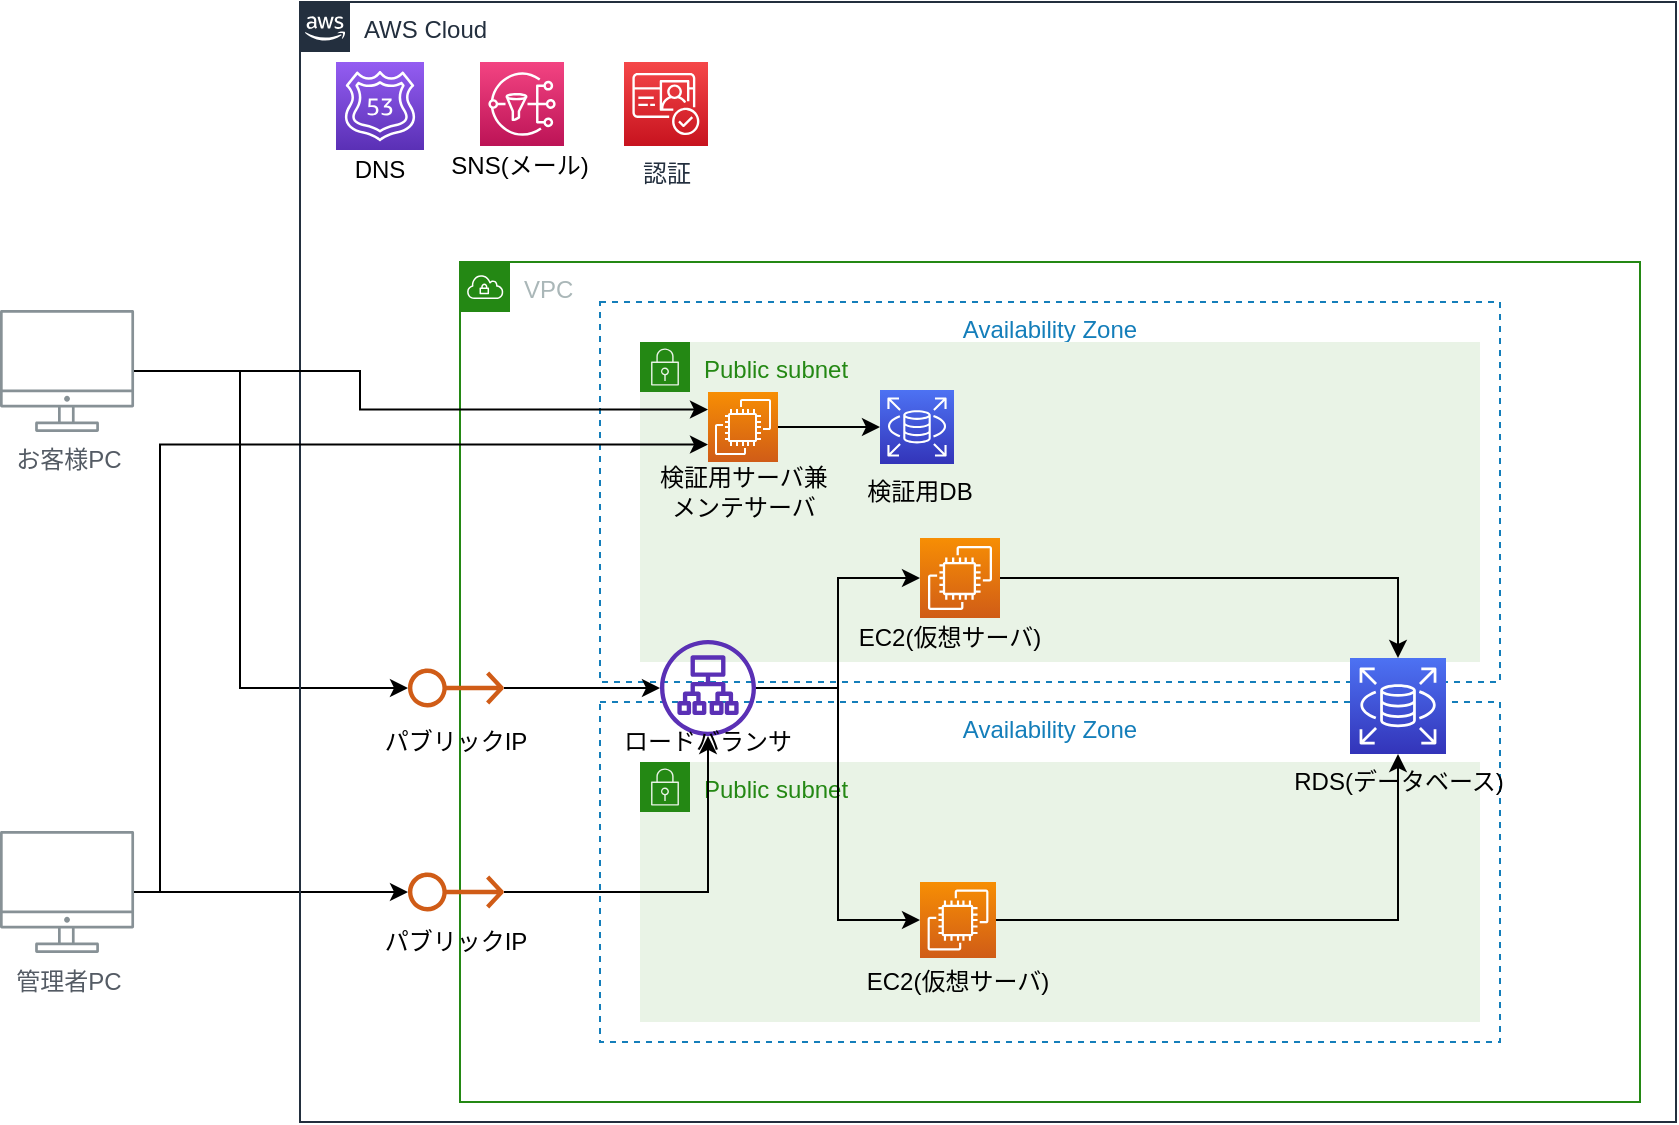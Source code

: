 <mxfile version="14.6.1" type="github" pages="3">
  <diagram id="Ht1M8jgEwFfnCIfOTk4-" name="AWSインフラ">
    <mxGraphModel dx="1314" dy="719" grid="1" gridSize="10" guides="1" tooltips="1" connect="1" arrows="1" fold="1" page="1" pageScale="1" pageWidth="1169" pageHeight="827" math="0" shadow="0">
      <root>
        <mxCell id="0" />
        <mxCell id="1" parent="0" />
        <mxCell id="4cWWQXymA6_0ATgKrV9R-25" style="edgeStyle=orthogonalEdgeStyle;rounded=0;orthogonalLoop=1;jettySize=auto;html=1;" edge="1" parent="1" source="UEzPUAAOIrF-is8g5C7q-109" target="4cWWQXymA6_0ATgKrV9R-24">
          <mxGeometry relative="1" as="geometry">
            <Array as="points">
              <mxPoint x="180" y="285" />
              <mxPoint x="180" y="443" />
            </Array>
          </mxGeometry>
        </mxCell>
        <mxCell id="UEzPUAAOIrF-is8g5C7q-109" value="お客様PC" style="outlineConnect=0;gradientColor=none;fontColor=#545B64;strokeColor=none;fillColor=#879196;dashed=0;verticalLabelPosition=bottom;verticalAlign=top;align=center;html=1;fontSize=12;fontStyle=0;aspect=fixed;shape=mxgraph.aws4.illustration_desktop;pointerEvents=1;labelBackgroundColor=#ffffff;" parent="1" vertex="1">
          <mxGeometry x="60" y="254" width="67.03" height="61" as="geometry" />
        </mxCell>
        <mxCell id="4cWWQXymA6_0ATgKrV9R-36" style="edgeStyle=orthogonalEdgeStyle;rounded=0;orthogonalLoop=1;jettySize=auto;html=1;" edge="1" parent="1" source="4cWWQXymA6_0ATgKrV9R-1" target="4cWWQXymA6_0ATgKrV9R-37">
          <mxGeometry relative="1" as="geometry">
            <mxPoint x="170" y="640" as="targetPoint" />
          </mxGeometry>
        </mxCell>
        <mxCell id="4cWWQXymA6_0ATgKrV9R-1" value="管理者PC" style="outlineConnect=0;gradientColor=none;fontColor=#545B64;strokeColor=none;fillColor=#879196;dashed=0;verticalLabelPosition=bottom;verticalAlign=top;align=center;html=1;fontSize=12;fontStyle=0;aspect=fixed;shape=mxgraph.aws4.illustration_desktop;pointerEvents=1;labelBackgroundColor=#ffffff;" vertex="1" parent="1">
          <mxGeometry x="60" y="514.5" width="67.03" height="61" as="geometry" />
        </mxCell>
        <mxCell id="4cWWQXymA6_0ATgKrV9R-2" value="AWS Cloud" style="points=[[0,0],[0.25,0],[0.5,0],[0.75,0],[1,0],[1,0.25],[1,0.5],[1,0.75],[1,1],[0.75,1],[0.5,1],[0.25,1],[0,1],[0,0.75],[0,0.5],[0,0.25]];outlineConnect=0;gradientColor=none;html=1;whiteSpace=wrap;fontSize=12;fontStyle=0;shape=mxgraph.aws4.group;grIcon=mxgraph.aws4.group_aws_cloud_alt;strokeColor=#232F3E;fillColor=none;verticalAlign=top;align=left;spacingLeft=30;fontColor=#232F3E;dashed=0;" vertex="1" parent="1">
          <mxGeometry x="210" y="100" width="688" height="560" as="geometry" />
        </mxCell>
        <mxCell id="4cWWQXymA6_0ATgKrV9R-3" value="VPC" style="points=[[0,0],[0.25,0],[0.5,0],[0.75,0],[1,0],[1,0.25],[1,0.5],[1,0.75],[1,1],[0.75,1],[0.5,1],[0.25,1],[0,1],[0,0.75],[0,0.5],[0,0.25]];outlineConnect=0;gradientColor=none;html=1;whiteSpace=wrap;fontSize=12;fontStyle=0;shape=mxgraph.aws4.group;grIcon=mxgraph.aws4.group_vpc;strokeColor=#248814;fillColor=none;verticalAlign=top;align=left;spacingLeft=30;fontColor=#AAB7B8;dashed=0;" vertex="1" parent="1">
          <mxGeometry x="290" y="230" width="590" height="420" as="geometry" />
        </mxCell>
        <mxCell id="4cWWQXymA6_0ATgKrV9R-7" value="Availability Zone" style="fillColor=none;strokeColor=#147EBA;dashed=1;verticalAlign=top;fontStyle=0;fontColor=#147EBA;" vertex="1" parent="1">
          <mxGeometry x="360" y="250" width="450" height="190" as="geometry" />
        </mxCell>
        <mxCell id="4cWWQXymA6_0ATgKrV9R-9" value="Availability Zone" style="fillColor=none;strokeColor=#147EBA;dashed=1;verticalAlign=top;fontStyle=0;fontColor=#147EBA;" vertex="1" parent="1">
          <mxGeometry x="360" y="450" width="450" height="170" as="geometry" />
        </mxCell>
        <mxCell id="4cWWQXymA6_0ATgKrV9R-10" value="Public subnet" style="points=[[0,0],[0.25,0],[0.5,0],[0.75,0],[1,0],[1,0.25],[1,0.5],[1,0.75],[1,1],[0.75,1],[0.5,1],[0.25,1],[0,1],[0,0.75],[0,0.5],[0,0.25]];outlineConnect=0;gradientColor=none;html=1;whiteSpace=wrap;fontSize=12;fontStyle=0;shape=mxgraph.aws4.group;grIcon=mxgraph.aws4.group_security_group;grStroke=0;strokeColor=#248814;fillColor=#E9F3E6;verticalAlign=top;align=left;spacingLeft=30;fontColor=#248814;dashed=0;" vertex="1" parent="1">
          <mxGeometry x="380" y="480" width="420" height="130" as="geometry" />
        </mxCell>
        <mxCell id="4cWWQXymA6_0ATgKrV9R-11" value="Public subnet" style="points=[[0,0],[0.25,0],[0.5,0],[0.75,0],[1,0],[1,0.25],[1,0.5],[1,0.75],[1,1],[0.75,1],[0.5,1],[0.25,1],[0,1],[0,0.75],[0,0.5],[0,0.25]];outlineConnect=0;gradientColor=none;html=1;whiteSpace=wrap;fontSize=12;fontStyle=0;shape=mxgraph.aws4.group;grIcon=mxgraph.aws4.group_security_group;grStroke=0;strokeColor=#248814;fillColor=#E9F3E6;verticalAlign=top;align=left;spacingLeft=30;fontColor=#248814;dashed=0;" vertex="1" parent="1">
          <mxGeometry x="380" y="270" width="420" height="160" as="geometry" />
        </mxCell>
        <mxCell id="4cWWQXymA6_0ATgKrV9R-19" style="edgeStyle=orthogonalEdgeStyle;rounded=0;orthogonalLoop=1;jettySize=auto;html=1;exitX=1;exitY=0.5;exitDx=0;exitDy=0;exitPerimeter=0;entryX=0.5;entryY=1;entryDx=0;entryDy=0;entryPerimeter=0;" edge="1" parent="1" source="4cWWQXymA6_0ATgKrV9R-12" target="4cWWQXymA6_0ATgKrV9R-16">
          <mxGeometry relative="1" as="geometry" />
        </mxCell>
        <mxCell id="4cWWQXymA6_0ATgKrV9R-12" value="" style="points=[[0,0,0],[0.25,0,0],[0.5,0,0],[0.75,0,0],[1,0,0],[0,1,0],[0.25,1,0],[0.5,1,0],[0.75,1,0],[1,1,0],[0,0.25,0],[0,0.5,0],[0,0.75,0],[1,0.25,0],[1,0.5,0],[1,0.75,0]];outlineConnect=0;fontColor=#232F3E;gradientColor=#F78E04;gradientDirection=north;fillColor=#D05C17;strokeColor=#ffffff;dashed=0;verticalLabelPosition=bottom;verticalAlign=top;align=center;html=1;fontSize=12;fontStyle=0;aspect=fixed;shape=mxgraph.aws4.resourceIcon;resIcon=mxgraph.aws4.ec2;" vertex="1" parent="1">
          <mxGeometry x="520" y="540" width="38" height="38" as="geometry" />
        </mxCell>
        <mxCell id="4cWWQXymA6_0ATgKrV9R-17" style="edgeStyle=orthogonalEdgeStyle;rounded=0;orthogonalLoop=1;jettySize=auto;html=1;" edge="1" parent="1" source="4cWWQXymA6_0ATgKrV9R-13" target="4cWWQXymA6_0ATgKrV9R-16">
          <mxGeometry relative="1" as="geometry" />
        </mxCell>
        <mxCell id="4cWWQXymA6_0ATgKrV9R-13" value="" style="points=[[0,0,0],[0.25,0,0],[0.5,0,0],[0.75,0,0],[1,0,0],[0,1,0],[0.25,1,0],[0.5,1,0],[0.75,1,0],[1,1,0],[0,0.25,0],[0,0.5,0],[0,0.75,0],[1,0.25,0],[1,0.5,0],[1,0.75,0]];outlineConnect=0;fontColor=#232F3E;gradientColor=#F78E04;gradientDirection=north;fillColor=#D05C17;strokeColor=#ffffff;dashed=0;verticalLabelPosition=bottom;verticalAlign=top;align=center;html=1;fontSize=12;fontStyle=0;aspect=fixed;shape=mxgraph.aws4.resourceIcon;resIcon=mxgraph.aws4.ec2;" vertex="1" parent="1">
          <mxGeometry x="520" y="368" width="40" height="40" as="geometry" />
        </mxCell>
        <mxCell id="4cWWQXymA6_0ATgKrV9R-16" value="" style="points=[[0,0,0],[0.25,0,0],[0.5,0,0],[0.75,0,0],[1,0,0],[0,1,0],[0.25,1,0],[0.5,1,0],[0.75,1,0],[1,1,0],[0,0.25,0],[0,0.5,0],[0,0.75,0],[1,0.25,0],[1,0.5,0],[1,0.75,0]];outlineConnect=0;fontColor=#232F3E;gradientColor=#4D72F3;gradientDirection=north;fillColor=#3334B9;strokeColor=#ffffff;dashed=0;verticalLabelPosition=bottom;verticalAlign=top;align=center;html=1;fontSize=12;fontStyle=0;aspect=fixed;shape=mxgraph.aws4.resourceIcon;resIcon=mxgraph.aws4.rds;" vertex="1" parent="1">
          <mxGeometry x="735" y="428" width="48" height="48" as="geometry" />
        </mxCell>
        <mxCell id="4cWWQXymA6_0ATgKrV9R-21" value="" style="points=[[0,0,0],[0.25,0,0],[0.5,0,0],[0.75,0,0],[1,0,0],[0,1,0],[0.25,1,0],[0.5,1,0],[0.75,1,0],[1,1,0],[0,0.25,0],[0,0.5,0],[0,0.75,0],[1,0.25,0],[1,0.5,0],[1,0.75,0]];outlineConnect=0;fontColor=#232F3E;gradientColor=#945DF2;gradientDirection=north;fillColor=#5A30B5;strokeColor=#ffffff;dashed=0;verticalLabelPosition=bottom;verticalAlign=top;align=center;html=1;fontSize=12;fontStyle=0;aspect=fixed;shape=mxgraph.aws4.resourceIcon;resIcon=mxgraph.aws4.route_53;" vertex="1" parent="1">
          <mxGeometry x="228" y="130" width="44" height="44" as="geometry" />
        </mxCell>
        <mxCell id="4cWWQXymA6_0ATgKrV9R-28" style="edgeStyle=orthogonalEdgeStyle;rounded=0;orthogonalLoop=1;jettySize=auto;html=1;entryX=0;entryY=0.5;entryDx=0;entryDy=0;entryPerimeter=0;" edge="1" parent="1" source="4cWWQXymA6_0ATgKrV9R-23" target="4cWWQXymA6_0ATgKrV9R-13">
          <mxGeometry relative="1" as="geometry" />
        </mxCell>
        <mxCell id="4cWWQXymA6_0ATgKrV9R-29" style="edgeStyle=orthogonalEdgeStyle;rounded=0;orthogonalLoop=1;jettySize=auto;html=1;entryX=0;entryY=0.5;entryDx=0;entryDy=0;entryPerimeter=0;" edge="1" parent="1" source="4cWWQXymA6_0ATgKrV9R-23" target="4cWWQXymA6_0ATgKrV9R-12">
          <mxGeometry relative="1" as="geometry" />
        </mxCell>
        <mxCell id="4cWWQXymA6_0ATgKrV9R-23" value="" style="outlineConnect=0;fontColor=#232F3E;gradientColor=none;fillColor=#5A30B5;strokeColor=none;dashed=0;verticalLabelPosition=bottom;verticalAlign=top;align=center;html=1;fontSize=12;fontStyle=0;aspect=fixed;pointerEvents=1;shape=mxgraph.aws4.application_load_balancer;" vertex="1" parent="1">
          <mxGeometry x="390" y="419" width="48" height="48" as="geometry" />
        </mxCell>
        <mxCell id="4cWWQXymA6_0ATgKrV9R-26" style="edgeStyle=orthogonalEdgeStyle;rounded=0;orthogonalLoop=1;jettySize=auto;html=1;" edge="1" parent="1" source="4cWWQXymA6_0ATgKrV9R-24" target="4cWWQXymA6_0ATgKrV9R-23">
          <mxGeometry relative="1" as="geometry" />
        </mxCell>
        <mxCell id="4cWWQXymA6_0ATgKrV9R-24" value="" style="outlineConnect=0;fontColor=#232F3E;gradientColor=none;fillColor=#D05C17;strokeColor=none;dashed=0;verticalLabelPosition=bottom;verticalAlign=top;align=center;html=1;fontSize=12;fontStyle=0;aspect=fixed;pointerEvents=1;shape=mxgraph.aws4.elastic_ip_address;" vertex="1" parent="1">
          <mxGeometry x="264" y="432.85" width="48" height="20.31" as="geometry" />
        </mxCell>
        <mxCell id="4cWWQXymA6_0ATgKrV9R-30" value="パブリックIP" style="text;html=1;strokeColor=none;fillColor=none;align=center;verticalAlign=middle;whiteSpace=wrap;rounded=0;" vertex="1" parent="1">
          <mxGeometry x="248" y="460" width="80" height="20" as="geometry" />
        </mxCell>
        <mxCell id="4cWWQXymA6_0ATgKrV9R-31" value="DNS" style="text;html=1;strokeColor=none;fillColor=none;align=center;verticalAlign=middle;whiteSpace=wrap;rounded=0;" vertex="1" parent="1">
          <mxGeometry x="210" y="174" width="80" height="20" as="geometry" />
        </mxCell>
        <mxCell id="4cWWQXymA6_0ATgKrV9R-32" value="EC2(仮想サーバ)" style="text;html=1;strokeColor=none;fillColor=none;align=center;verticalAlign=middle;whiteSpace=wrap;rounded=0;" vertex="1" parent="1">
          <mxGeometry x="489" y="580" width="100" height="20" as="geometry" />
        </mxCell>
        <mxCell id="4cWWQXymA6_0ATgKrV9R-33" value="EC2(仮想サーバ)" style="text;html=1;strokeColor=none;fillColor=none;align=center;verticalAlign=middle;whiteSpace=wrap;rounded=0;" vertex="1" parent="1">
          <mxGeometry x="485" y="408" width="100" height="20" as="geometry" />
        </mxCell>
        <mxCell id="4cWWQXymA6_0ATgKrV9R-34" value="ロードバランサ" style="text;html=1;strokeColor=none;fillColor=none;align=center;verticalAlign=middle;whiteSpace=wrap;rounded=0;" vertex="1" parent="1">
          <mxGeometry x="364" y="460" width="100" height="20" as="geometry" />
        </mxCell>
        <mxCell id="4cWWQXymA6_0ATgKrV9R-35" value="RDS(データベース)" style="text;html=1;strokeColor=none;fillColor=none;align=center;verticalAlign=middle;whiteSpace=wrap;rounded=0;" vertex="1" parent="1">
          <mxGeometry x="699.5" y="480" width="119" height="20" as="geometry" />
        </mxCell>
        <mxCell id="4cWWQXymA6_0ATgKrV9R-39" style="edgeStyle=orthogonalEdgeStyle;rounded=0;orthogonalLoop=1;jettySize=auto;html=1;" edge="1" parent="1" source="4cWWQXymA6_0ATgKrV9R-37" target="4cWWQXymA6_0ATgKrV9R-23">
          <mxGeometry relative="1" as="geometry" />
        </mxCell>
        <mxCell id="4cWWQXymA6_0ATgKrV9R-49" style="edgeStyle=orthogonalEdgeStyle;rounded=0;orthogonalLoop=1;jettySize=auto;html=1;entryX=0;entryY=0.75;entryDx=0;entryDy=0;entryPerimeter=0;" edge="1" parent="1" source="4cWWQXymA6_0ATgKrV9R-1" target="4cWWQXymA6_0ATgKrV9R-40">
          <mxGeometry relative="1" as="geometry">
            <Array as="points">
              <mxPoint x="140" y="545" />
              <mxPoint x="140" y="321" />
            </Array>
          </mxGeometry>
        </mxCell>
        <mxCell id="4cWWQXymA6_0ATgKrV9R-37" value="" style="outlineConnect=0;fontColor=#232F3E;gradientColor=none;fillColor=#D05C17;strokeColor=none;dashed=0;verticalLabelPosition=bottom;verticalAlign=top;align=center;html=1;fontSize=12;fontStyle=0;aspect=fixed;pointerEvents=1;shape=mxgraph.aws4.elastic_ip_address;" vertex="1" parent="1">
          <mxGeometry x="264" y="534.85" width="48" height="20.31" as="geometry" />
        </mxCell>
        <mxCell id="4cWWQXymA6_0ATgKrV9R-38" value="パブリックIP" style="text;html=1;strokeColor=none;fillColor=none;align=center;verticalAlign=middle;whiteSpace=wrap;rounded=0;" vertex="1" parent="1">
          <mxGeometry x="248" y="560" width="80" height="20" as="geometry" />
        </mxCell>
        <mxCell id="4cWWQXymA6_0ATgKrV9R-47" style="edgeStyle=orthogonalEdgeStyle;rounded=0;orthogonalLoop=1;jettySize=auto;html=1;" edge="1" parent="1" source="4cWWQXymA6_0ATgKrV9R-40" target="4cWWQXymA6_0ATgKrV9R-46">
          <mxGeometry relative="1" as="geometry" />
        </mxCell>
        <mxCell id="4cWWQXymA6_0ATgKrV9R-40" value="" style="points=[[0,0,0],[0.25,0,0],[0.5,0,0],[0.75,0,0],[1,0,0],[0,1,0],[0.25,1,0],[0.5,1,0],[0.75,1,0],[1,1,0],[0,0.25,0],[0,0.5,0],[0,0.75,0],[1,0.25,0],[1,0.5,0],[1,0.75,0]];outlineConnect=0;fontColor=#232F3E;gradientColor=#F78E04;gradientDirection=north;fillColor=#D05C17;strokeColor=#ffffff;dashed=0;verticalLabelPosition=bottom;verticalAlign=top;align=center;html=1;fontSize=12;fontStyle=0;aspect=fixed;shape=mxgraph.aws4.resourceIcon;resIcon=mxgraph.aws4.ec2;" vertex="1" parent="1">
          <mxGeometry x="414" y="295" width="35" height="35" as="geometry" />
        </mxCell>
        <mxCell id="4cWWQXymA6_0ATgKrV9R-41" value="検証用サーバ兼&lt;br&gt;メンテサーバ" style="text;html=1;strokeColor=none;fillColor=none;align=center;verticalAlign=middle;whiteSpace=wrap;rounded=0;" vertex="1" parent="1">
          <mxGeometry x="381.5" y="335" width="100" height="20" as="geometry" />
        </mxCell>
        <mxCell id="4cWWQXymA6_0ATgKrV9R-46" value="" style="points=[[0,0,0],[0.25,0,0],[0.5,0,0],[0.75,0,0],[1,0,0],[0,1,0],[0.25,1,0],[0.5,1,0],[0.75,1,0],[1,1,0],[0,0.25,0],[0,0.5,0],[0,0.75,0],[1,0.25,0],[1,0.5,0],[1,0.75,0]];outlineConnect=0;fontColor=#232F3E;gradientColor=#4D72F3;gradientDirection=north;fillColor=#3334B9;strokeColor=#ffffff;dashed=0;verticalLabelPosition=bottom;verticalAlign=top;align=center;html=1;fontSize=12;fontStyle=0;aspect=fixed;shape=mxgraph.aws4.resourceIcon;resIcon=mxgraph.aws4.rds;" vertex="1" parent="1">
          <mxGeometry x="500" y="294" width="37" height="37" as="geometry" />
        </mxCell>
        <mxCell id="4cWWQXymA6_0ATgKrV9R-48" value="検証用DB" style="text;html=1;strokeColor=none;fillColor=none;align=center;verticalAlign=middle;whiteSpace=wrap;rounded=0;" vertex="1" parent="1">
          <mxGeometry x="470" y="335" width="100" height="20" as="geometry" />
        </mxCell>
        <mxCell id="4cWWQXymA6_0ATgKrV9R-43" style="edgeStyle=orthogonalEdgeStyle;rounded=0;orthogonalLoop=1;jettySize=auto;html=1;entryX=0;entryY=0.25;entryDx=0;entryDy=0;entryPerimeter=0;" edge="1" parent="1" source="UEzPUAAOIrF-is8g5C7q-109" target="4cWWQXymA6_0ATgKrV9R-40">
          <mxGeometry relative="1" as="geometry">
            <mxPoint x="264" y="348" as="targetPoint" />
            <Array as="points">
              <mxPoint x="240" y="285" />
              <mxPoint x="240" y="304" />
            </Array>
          </mxGeometry>
        </mxCell>
        <mxCell id="4cWWQXymA6_0ATgKrV9R-50" value="" style="points=[[0,0,0],[0.25,0,0],[0.5,0,0],[0.75,0,0],[1,0,0],[0,1,0],[0.25,1,0],[0.5,1,0],[0.75,1,0],[1,1,0],[0,0.25,0],[0,0.5,0],[0,0.75,0],[1,0.25,0],[1,0.5,0],[1,0.75,0]];outlineConnect=0;fontColor=#232F3E;gradientColor=#F34482;gradientDirection=north;fillColor=#BC1356;strokeColor=#ffffff;dashed=0;verticalLabelPosition=bottom;verticalAlign=top;align=center;html=1;fontSize=12;fontStyle=0;aspect=fixed;shape=mxgraph.aws4.resourceIcon;resIcon=mxgraph.aws4.sns;" vertex="1" parent="1">
          <mxGeometry x="300" y="130" width="42" height="42" as="geometry" />
        </mxCell>
        <mxCell id="4cWWQXymA6_0ATgKrV9R-52" value="SNS(メール)" style="text;html=1;strokeColor=none;fillColor=none;align=center;verticalAlign=middle;whiteSpace=wrap;rounded=0;" vertex="1" parent="1">
          <mxGeometry x="280" y="172" width="80" height="20" as="geometry" />
        </mxCell>
        <mxCell id="UEzPUAAOIrF-is8g5C7q-111" value="認証" style="outlineConnect=0;fontColor=#232F3E;gradientColor=#F54749;gradientDirection=north;fillColor=#C7131F;strokeColor=#ffffff;dashed=0;verticalLabelPosition=bottom;verticalAlign=top;align=center;html=1;fontSize=12;fontStyle=0;aspect=fixed;shape=mxgraph.aws4.resourceIcon;resIcon=mxgraph.aws4.cognito;labelBackgroundColor=#ffffff;" parent="1" vertex="1">
          <mxGeometry x="372" y="130" width="42" height="42" as="geometry" />
        </mxCell>
      </root>
    </mxGraphModel>
  </diagram>
  <diagram id="X-jDRhr2r2yzBfOmPr24" name="開発フロー">
    <mxGraphModel dx="1314" dy="719" grid="1" gridSize="10" guides="1" tooltips="1" connect="1" arrows="1" fold="1" page="1" pageScale="1" pageWidth="827" pageHeight="1169" math="0" shadow="0">
      <root>
        <mxCell id="JOoWyy5x1_Qr-kcDVw4i-0" />
        <mxCell id="JOoWyy5x1_Qr-kcDVw4i-1" parent="JOoWyy5x1_Qr-kcDVw4i-0" />
      </root>
    </mxGraphModel>
  </diagram>
  <diagram id="0075LEcq1YU3CC-r8Z1w" name="アプリケーションアーキテクチャ">
    <mxGraphModel dx="1314" dy="719" grid="1" gridSize="10" guides="1" tooltips="1" connect="1" arrows="1" fold="1" page="1" pageScale="1" pageWidth="827" pageHeight="1169" math="0" shadow="0">
      <root>
        <mxCell id="Gvgvogn2YgQJAj9S_S-X-0" />
        <mxCell id="Gvgvogn2YgQJAj9S_S-X-1" parent="Gvgvogn2YgQJAj9S_S-X-0" />
      </root>
    </mxGraphModel>
  </diagram>
</mxfile>
